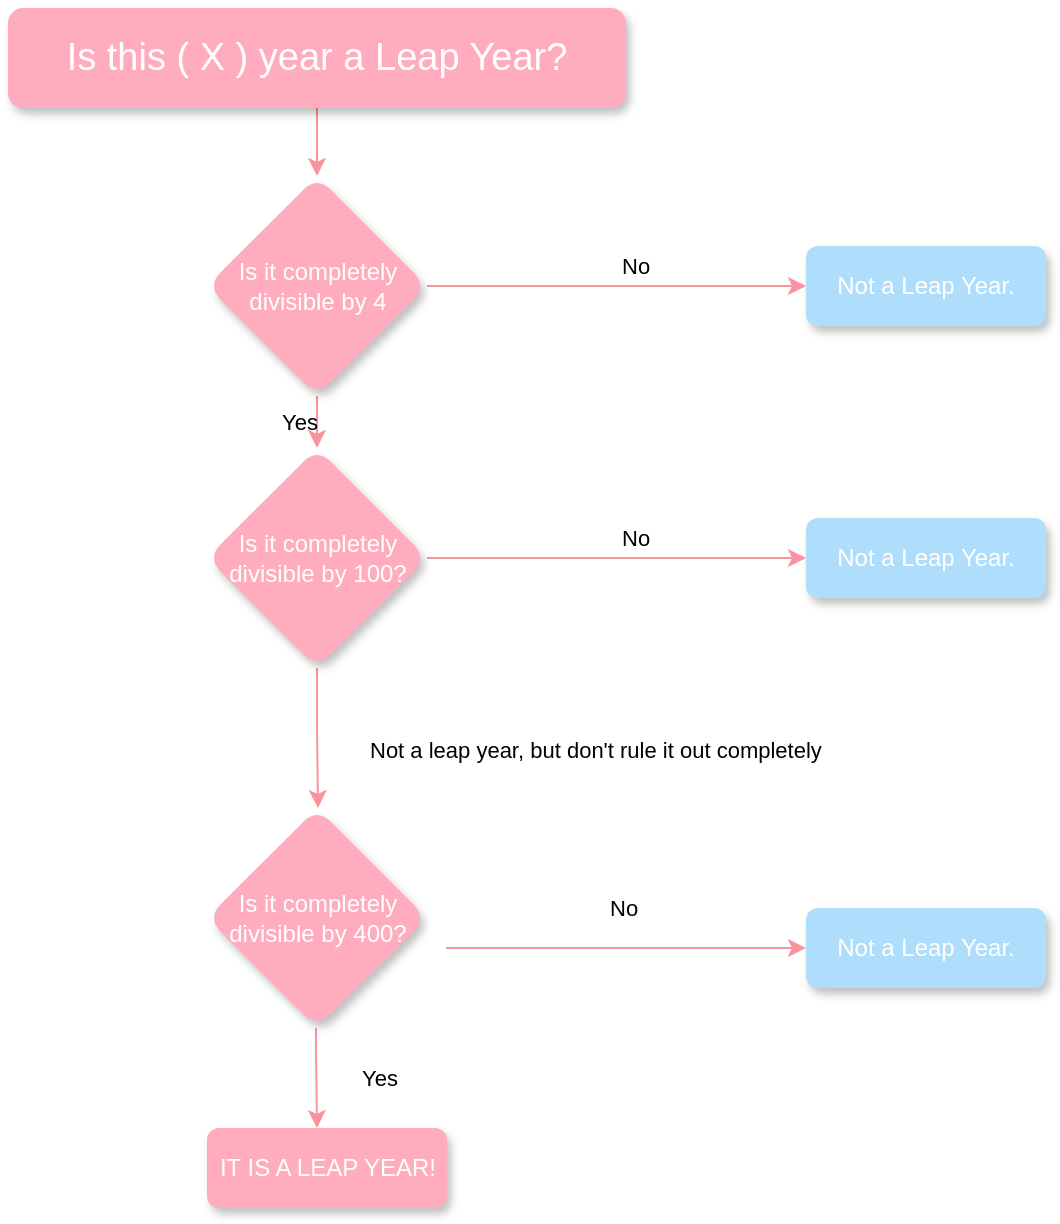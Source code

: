 <mxfile version="14.7.6" type="github">
  <diagram id="C5RBs43oDa-KdzZeNtuy" name="Page-1">
    <mxGraphModel dx="786" dy="513" grid="1" gridSize="10" guides="1" tooltips="1" connect="1" arrows="1" fold="1" page="1" pageScale="1" pageWidth="827" pageHeight="1169" math="0" shadow="0">
      <root>
        <mxCell id="WIyWlLk6GJQsqaUBKTNV-0" />
        <mxCell id="WIyWlLk6GJQsqaUBKTNV-1" parent="WIyWlLk6GJQsqaUBKTNV-0" />
        <mxCell id="WIyWlLk6GJQsqaUBKTNV-2" value="" style="rounded=0;html=1;jettySize=auto;orthogonalLoop=1;fontSize=11;endArrow=classic;endFill=1;strokeWidth=1;shadow=0;labelBackgroundColor=none;edgeStyle=orthogonalEdgeStyle;align=left;strokeColor=#fb929e;startFill=0;" parent="WIyWlLk6GJQsqaUBKTNV-1" source="WIyWlLk6GJQsqaUBKTNV-3" target="WIyWlLk6GJQsqaUBKTNV-6" edge="1">
          <mxGeometry relative="1" as="geometry" />
        </mxCell>
        <mxCell id="WIyWlLk6GJQsqaUBKTNV-3" value="&lt;font style=&quot;font-size: 19px&quot;&gt;Is this ( X ) year a Leap Year?&lt;/font&gt;" style="rounded=1;whiteSpace=wrap;html=1;fontSize=12;glass=0;strokeWidth=1;shadow=1;fontColor=#FFFFFF;strokeColor=none;fillColor=#FFADBE;sketch=0;" parent="WIyWlLk6GJQsqaUBKTNV-1" vertex="1">
          <mxGeometry x="101" y="70" width="309" height="50" as="geometry" />
        </mxCell>
        <mxCell id="WIyWlLk6GJQsqaUBKTNV-4" value="Yes" style="rounded=0;html=1;jettySize=auto;orthogonalLoop=1;fontSize=11;endArrow=classic;endFill=1;strokeWidth=1;shadow=0;labelBackgroundColor=none;edgeStyle=orthogonalEdgeStyle;align=left;strokeColor=#fb929e;startFill=0;" parent="WIyWlLk6GJQsqaUBKTNV-1" source="WIyWlLk6GJQsqaUBKTNV-6" target="WIyWlLk6GJQsqaUBKTNV-10" edge="1">
          <mxGeometry y="20" relative="1" as="geometry">
            <mxPoint as="offset" />
          </mxGeometry>
        </mxCell>
        <mxCell id="WIyWlLk6GJQsqaUBKTNV-5" value="No" style="edgeStyle=orthogonalEdgeStyle;rounded=0;html=1;jettySize=auto;orthogonalLoop=1;fontSize=11;endArrow=classic;endFill=1;strokeWidth=1;shadow=0;labelBackgroundColor=none;align=left;strokeColor=#fb929e;startFill=0;" parent="WIyWlLk6GJQsqaUBKTNV-1" source="WIyWlLk6GJQsqaUBKTNV-6" target="WIyWlLk6GJQsqaUBKTNV-7" edge="1">
          <mxGeometry y="10" relative="1" as="geometry">
            <mxPoint as="offset" />
          </mxGeometry>
        </mxCell>
        <mxCell id="WIyWlLk6GJQsqaUBKTNV-6" value="Is it completely divisible by 4" style="rhombus;shadow=1;fontFamily=Helvetica;fontSize=12;align=center;strokeWidth=1;rounded=1;strokeColor=none;fillColor=#FFADBE;glass=0;sketch=0;whiteSpace=wrap;fontColor=#FFFFFF;aspect=fixed;" parent="WIyWlLk6GJQsqaUBKTNV-1" vertex="1">
          <mxGeometry x="200.5" y="154" width="110" height="110" as="geometry" />
        </mxCell>
        <mxCell id="WIyWlLk6GJQsqaUBKTNV-7" value="Not a Leap Year." style="rounded=1;whiteSpace=wrap;fontSize=12;glass=0;strokeWidth=1;shadow=1;strokeColor=none;fontColor=#FFFFFF;fillColor=#aedefc;" parent="WIyWlLk6GJQsqaUBKTNV-1" vertex="1">
          <mxGeometry x="500" y="189" width="120" height="40" as="geometry" />
        </mxCell>
        <mxCell id="WIyWlLk6GJQsqaUBKTNV-8" value="Not a leap year, but don&#39;t rule it out completely" style="rounded=0;html=1;jettySize=auto;orthogonalLoop=1;fontSize=11;endArrow=classic;endFill=1;strokeWidth=1;shadow=0;labelBackgroundColor=none;edgeStyle=orthogonalEdgeStyle;align=left;startArrow=none;startFill=0;strokeColor=#fb929e;" parent="WIyWlLk6GJQsqaUBKTNV-1" source="WIyWlLk6GJQsqaUBKTNV-10" edge="1">
          <mxGeometry x="0.149" y="24" relative="1" as="geometry">
            <mxPoint y="1" as="offset" />
            <mxPoint x="256" y="470" as="targetPoint" />
            <Array as="points">
              <mxPoint x="256" y="430" />
              <mxPoint x="256" y="430" />
            </Array>
          </mxGeometry>
        </mxCell>
        <mxCell id="WIyWlLk6GJQsqaUBKTNV-9" value="No" style="edgeStyle=orthogonalEdgeStyle;rounded=0;html=1;jettySize=auto;orthogonalLoop=1;fontSize=11;endArrow=classic;endFill=1;strokeWidth=1;shadow=0;labelBackgroundColor=none;align=left;strokeColor=#fb929e;startFill=0;" parent="WIyWlLk6GJQsqaUBKTNV-1" source="WIyWlLk6GJQsqaUBKTNV-10" target="WIyWlLk6GJQsqaUBKTNV-12" edge="1">
          <mxGeometry y="10" relative="1" as="geometry">
            <mxPoint as="offset" />
          </mxGeometry>
        </mxCell>
        <mxCell id="WIyWlLk6GJQsqaUBKTNV-10" value="Is it completely divisible by 100?" style="rhombus;whiteSpace=wrap;html=1;shadow=1;fontFamily=Helvetica;fontSize=12;align=center;strokeWidth=1;verticalAlign=middle;rounded=1;strokeColor=none;fillColor=#FFADBE;glass=0;aspect=fixed;fontColor=#FFFFFF;sketch=0;" parent="WIyWlLk6GJQsqaUBKTNV-1" vertex="1">
          <mxGeometry x="200.5" y="290" width="110" height="110" as="geometry" />
        </mxCell>
        <mxCell id="WIyWlLk6GJQsqaUBKTNV-12" value="Not a Leap Year." style="rounded=1;whiteSpace=wrap;html=1;fontSize=12;glass=0;strokeWidth=1;shadow=1;strokeColor=none;fillColor=#aedefc;fontColor=#FFFFFF;" parent="WIyWlLk6GJQsqaUBKTNV-1" vertex="1">
          <mxGeometry x="500" y="325" width="120" height="40" as="geometry" />
        </mxCell>
        <mxCell id="vtQWcnoyImjKlP6DKSX2-2" value="Yes" style="rounded=0;html=1;jettySize=auto;orthogonalLoop=1;fontSize=11;endArrow=classic;endFill=1;strokeWidth=1;shadow=0;labelBackgroundColor=none;edgeStyle=orthogonalEdgeStyle;align=left;strokeColor=#fb929e;startFill=0;" edge="1" parent="WIyWlLk6GJQsqaUBKTNV-1">
          <mxGeometry y="20" relative="1" as="geometry">
            <mxPoint as="offset" />
            <mxPoint x="255" y="580" as="sourcePoint" />
            <mxPoint x="255.5" y="630" as="targetPoint" />
            <Array as="points">
              <mxPoint x="255.5" y="590" />
              <mxPoint x="255.5" y="590" />
            </Array>
          </mxGeometry>
        </mxCell>
        <mxCell id="vtQWcnoyImjKlP6DKSX2-3" value="IT IS A LEAP YEAR!" style="rounded=1;whiteSpace=wrap;html=1;fontSize=12;glass=0;strokeWidth=1;shadow=1;strokeColor=none;fillColor=#FFADBE;fontColor=#FFFFFF;sketch=0;" vertex="1" parent="WIyWlLk6GJQsqaUBKTNV-1">
          <mxGeometry x="200.5" y="630" width="120" height="40" as="geometry" />
        </mxCell>
        <mxCell id="vtQWcnoyImjKlP6DKSX2-4" value="Not a Leap Year." style="rounded=1;whiteSpace=wrap;html=1;fontSize=12;glass=0;strokeWidth=1;shadow=1;strokeColor=none;fillColor=#aedefc;fontColor=#FFFFFF;" vertex="1" parent="WIyWlLk6GJQsqaUBKTNV-1">
          <mxGeometry x="500" y="520" width="120" height="40" as="geometry" />
        </mxCell>
        <mxCell id="vtQWcnoyImjKlP6DKSX2-5" value="No" style="edgeStyle=orthogonalEdgeStyle;rounded=0;html=1;jettySize=auto;orthogonalLoop=1;fontSize=11;endArrow=classic;endFill=1;strokeWidth=1;shadow=0;labelBackgroundColor=none;entryX=0;entryY=0.5;entryDx=0;entryDy=0;align=left;strokeColor=#fb929e;startFill=0;" edge="1" parent="WIyWlLk6GJQsqaUBKTNV-1" target="vtQWcnoyImjKlP6DKSX2-4">
          <mxGeometry x="-0.111" y="20" relative="1" as="geometry">
            <mxPoint as="offset" />
            <mxPoint x="320" y="540" as="sourcePoint" />
            <mxPoint x="330" y="490" as="targetPoint" />
            <Array as="points">
              <mxPoint x="320" y="540" />
            </Array>
          </mxGeometry>
        </mxCell>
        <mxCell id="vtQWcnoyImjKlP6DKSX2-7" value="Is it completely divisible by 400?" style="rhombus;whiteSpace=wrap;rounded=1;shadow=1;sketch=0;fillColor=#FFADBE;align=center;verticalAlign=middle;aspect=fixed;strokeColor=none;strokeWidth=1;glass=0;fontColor=#FFFFFF;" vertex="1" parent="WIyWlLk6GJQsqaUBKTNV-1">
          <mxGeometry x="200.5" y="470" width="110" height="110" as="geometry" />
        </mxCell>
      </root>
    </mxGraphModel>
  </diagram>
</mxfile>
